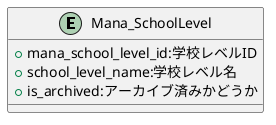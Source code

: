 @startuml

entity "Mana_SchoolLevel" {
    + mana_school_level_id:学校レベルID
    + school_level_name:学校レベル名
    + is_archived:アーカイブ済みかどうか
}

@enduml
